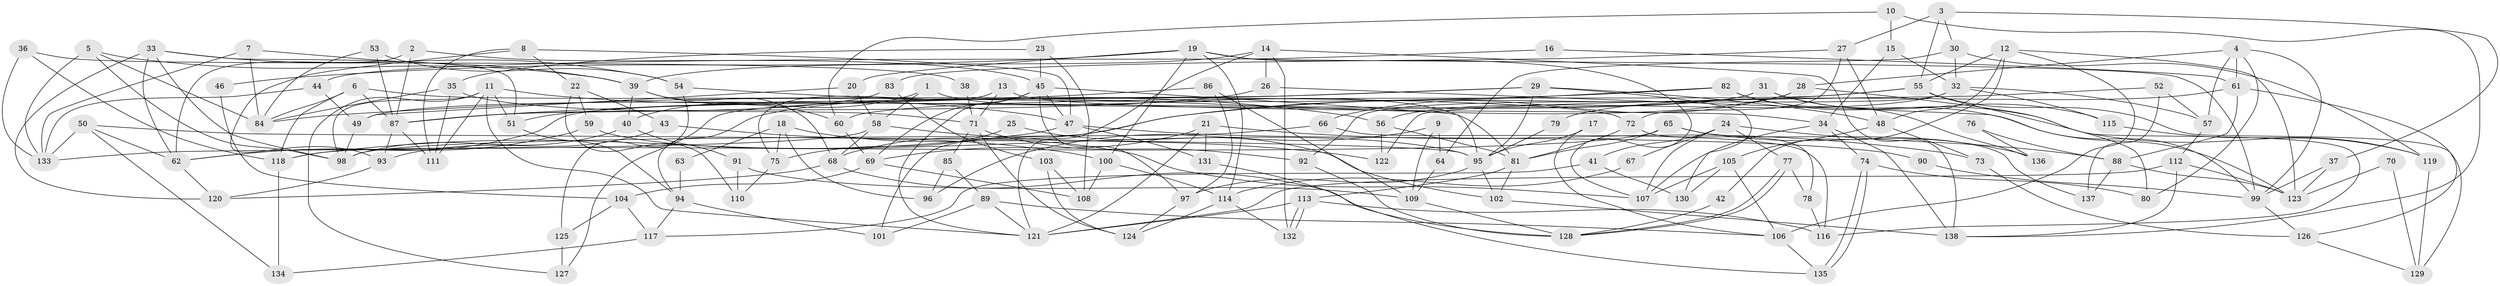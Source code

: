 // coarse degree distribution, {7: 0.053763440860215055, 3: 0.20430107526881722, 4: 0.25806451612903225, 8: 0.053763440860215055, 6: 0.13978494623655913, 11: 0.010752688172043012, 9: 0.021505376344086023, 5: 0.13978494623655913, 2: 0.07526881720430108, 10: 0.043010752688172046}
// Generated by graph-tools (version 1.1) at 2025/41/03/06/25 10:41:55]
// undirected, 138 vertices, 276 edges
graph export_dot {
graph [start="1"]
  node [color=gray90,style=filled];
  1;
  2;
  3;
  4;
  5;
  6;
  7;
  8;
  9;
  10;
  11;
  12;
  13;
  14;
  15;
  16;
  17;
  18;
  19;
  20;
  21;
  22;
  23;
  24;
  25;
  26;
  27;
  28;
  29;
  30;
  31;
  32;
  33;
  34;
  35;
  36;
  37;
  38;
  39;
  40;
  41;
  42;
  43;
  44;
  45;
  46;
  47;
  48;
  49;
  50;
  51;
  52;
  53;
  54;
  55;
  56;
  57;
  58;
  59;
  60;
  61;
  62;
  63;
  64;
  65;
  66;
  67;
  68;
  69;
  70;
  71;
  72;
  73;
  74;
  75;
  76;
  77;
  78;
  79;
  80;
  81;
  82;
  83;
  84;
  85;
  86;
  87;
  88;
  89;
  90;
  91;
  92;
  93;
  94;
  95;
  96;
  97;
  98;
  99;
  100;
  101;
  102;
  103;
  104;
  105;
  106;
  107;
  108;
  109;
  110;
  111;
  112;
  113;
  114;
  115;
  116;
  117;
  118;
  119;
  120;
  121;
  122;
  123;
  124;
  125;
  126;
  127;
  128;
  129;
  130;
  131;
  132;
  133;
  134;
  135;
  136;
  137;
  138;
  1 -- 81;
  1 -- 58;
  1 -- 40;
  2 -- 87;
  2 -- 45;
  2 -- 62;
  3 -- 55;
  3 -- 27;
  3 -- 30;
  3 -- 37;
  4 -- 80;
  4 -- 99;
  4 -- 28;
  4 -- 57;
  4 -- 61;
  5 -- 39;
  5 -- 98;
  5 -- 84;
  5 -- 133;
  6 -- 84;
  6 -- 87;
  6 -- 72;
  6 -- 118;
  7 -- 39;
  7 -- 133;
  7 -- 84;
  8 -- 111;
  8 -- 93;
  8 -- 22;
  8 -- 47;
  9 -- 109;
  9 -- 64;
  9 -- 96;
  10 -- 60;
  10 -- 138;
  10 -- 15;
  11 -- 121;
  11 -- 98;
  11 -- 47;
  11 -- 51;
  11 -- 111;
  11 -- 127;
  12 -- 48;
  12 -- 123;
  12 -- 42;
  12 -- 55;
  12 -- 106;
  13 -- 71;
  13 -- 34;
  13 -- 75;
  14 -- 39;
  14 -- 138;
  14 -- 26;
  14 -- 121;
  14 -- 132;
  15 -- 32;
  15 -- 34;
  16 -- 61;
  16 -- 44;
  17 -- 106;
  17 -- 95;
  18 -- 75;
  18 -- 107;
  18 -- 63;
  18 -- 96;
  19 -- 100;
  19 -- 107;
  19 -- 20;
  19 -- 46;
  19 -- 99;
  19 -- 114;
  20 -- 58;
  20 -- 49;
  21 -- 131;
  21 -- 121;
  21 -- 69;
  21 -- 73;
  22 -- 59;
  22 -- 43;
  22 -- 110;
  23 -- 108;
  23 -- 45;
  23 -- 35;
  24 -- 41;
  24 -- 107;
  24 -- 67;
  24 -- 77;
  24 -- 88;
  25 -- 75;
  25 -- 102;
  26 -- 87;
  26 -- 123;
  27 -- 48;
  27 -- 72;
  27 -- 83;
  28 -- 66;
  28 -- 94;
  28 -- 116;
  29 -- 95;
  29 -- 51;
  29 -- 48;
  29 -- 127;
  29 -- 130;
  30 -- 119;
  30 -- 32;
  30 -- 64;
  31 -- 49;
  31 -- 99;
  31 -- 62;
  31 -- 115;
  32 -- 92;
  32 -- 56;
  32 -- 57;
  32 -- 115;
  33 -- 54;
  33 -- 62;
  33 -- 51;
  33 -- 98;
  33 -- 120;
  34 -- 138;
  34 -- 74;
  34 -- 107;
  35 -- 84;
  35 -- 71;
  35 -- 111;
  36 -- 133;
  36 -- 118;
  36 -- 38;
  37 -- 123;
  37 -- 99;
  38 -- 71;
  39 -- 68;
  39 -- 60;
  39 -- 40;
  40 -- 91;
  40 -- 98;
  41 -- 117;
  41 -- 130;
  42 -- 128;
  43 -- 93;
  43 -- 100;
  44 -- 133;
  44 -- 49;
  45 -- 97;
  45 -- 47;
  45 -- 69;
  45 -- 95;
  45 -- 121;
  46 -- 104;
  47 -- 90;
  47 -- 118;
  47 -- 131;
  48 -- 73;
  48 -- 105;
  49 -- 98;
  50 -- 134;
  50 -- 62;
  50 -- 95;
  50 -- 133;
  51 -- 94;
  52 -- 57;
  52 -- 137;
  52 -- 122;
  53 -- 87;
  53 -- 84;
  53 -- 54;
  54 -- 56;
  54 -- 125;
  55 -- 68;
  55 -- 60;
  55 -- 80;
  55 -- 129;
  56 -- 81;
  56 -- 122;
  57 -- 112;
  58 -- 122;
  58 -- 133;
  58 -- 68;
  59 -- 62;
  59 -- 95;
  60 -- 69;
  61 -- 88;
  61 -- 79;
  61 -- 126;
  62 -- 120;
  63 -- 94;
  64 -- 109;
  65 -- 81;
  65 -- 118;
  65 -- 136;
  65 -- 137;
  66 -- 98;
  66 -- 116;
  67 -- 114;
  68 -- 120;
  68 -- 128;
  69 -- 104;
  69 -- 108;
  70 -- 129;
  70 -- 123;
  71 -- 85;
  71 -- 92;
  71 -- 124;
  72 -- 78;
  72 -- 81;
  73 -- 126;
  74 -- 135;
  74 -- 135;
  74 -- 80;
  75 -- 110;
  76 -- 136;
  76 -- 88;
  77 -- 128;
  77 -- 128;
  77 -- 78;
  78 -- 116;
  79 -- 95;
  81 -- 113;
  81 -- 102;
  82 -- 84;
  82 -- 119;
  82 -- 101;
  82 -- 136;
  83 -- 103;
  83 -- 87;
  85 -- 89;
  85 -- 96;
  86 -- 87;
  86 -- 97;
  86 -- 109;
  87 -- 111;
  87 -- 93;
  88 -- 123;
  88 -- 137;
  89 -- 121;
  89 -- 101;
  89 -- 106;
  90 -- 99;
  91 -- 109;
  91 -- 110;
  92 -- 128;
  93 -- 120;
  94 -- 101;
  94 -- 117;
  95 -- 97;
  95 -- 102;
  97 -- 124;
  99 -- 126;
  100 -- 114;
  100 -- 108;
  102 -- 138;
  103 -- 124;
  103 -- 108;
  104 -- 125;
  104 -- 117;
  105 -- 106;
  105 -- 107;
  105 -- 130;
  106 -- 135;
  109 -- 128;
  112 -- 121;
  112 -- 123;
  112 -- 138;
  113 -- 121;
  113 -- 132;
  113 -- 132;
  113 -- 116;
  114 -- 132;
  114 -- 124;
  115 -- 119;
  117 -- 134;
  118 -- 134;
  119 -- 129;
  125 -- 127;
  126 -- 129;
  131 -- 135;
}
